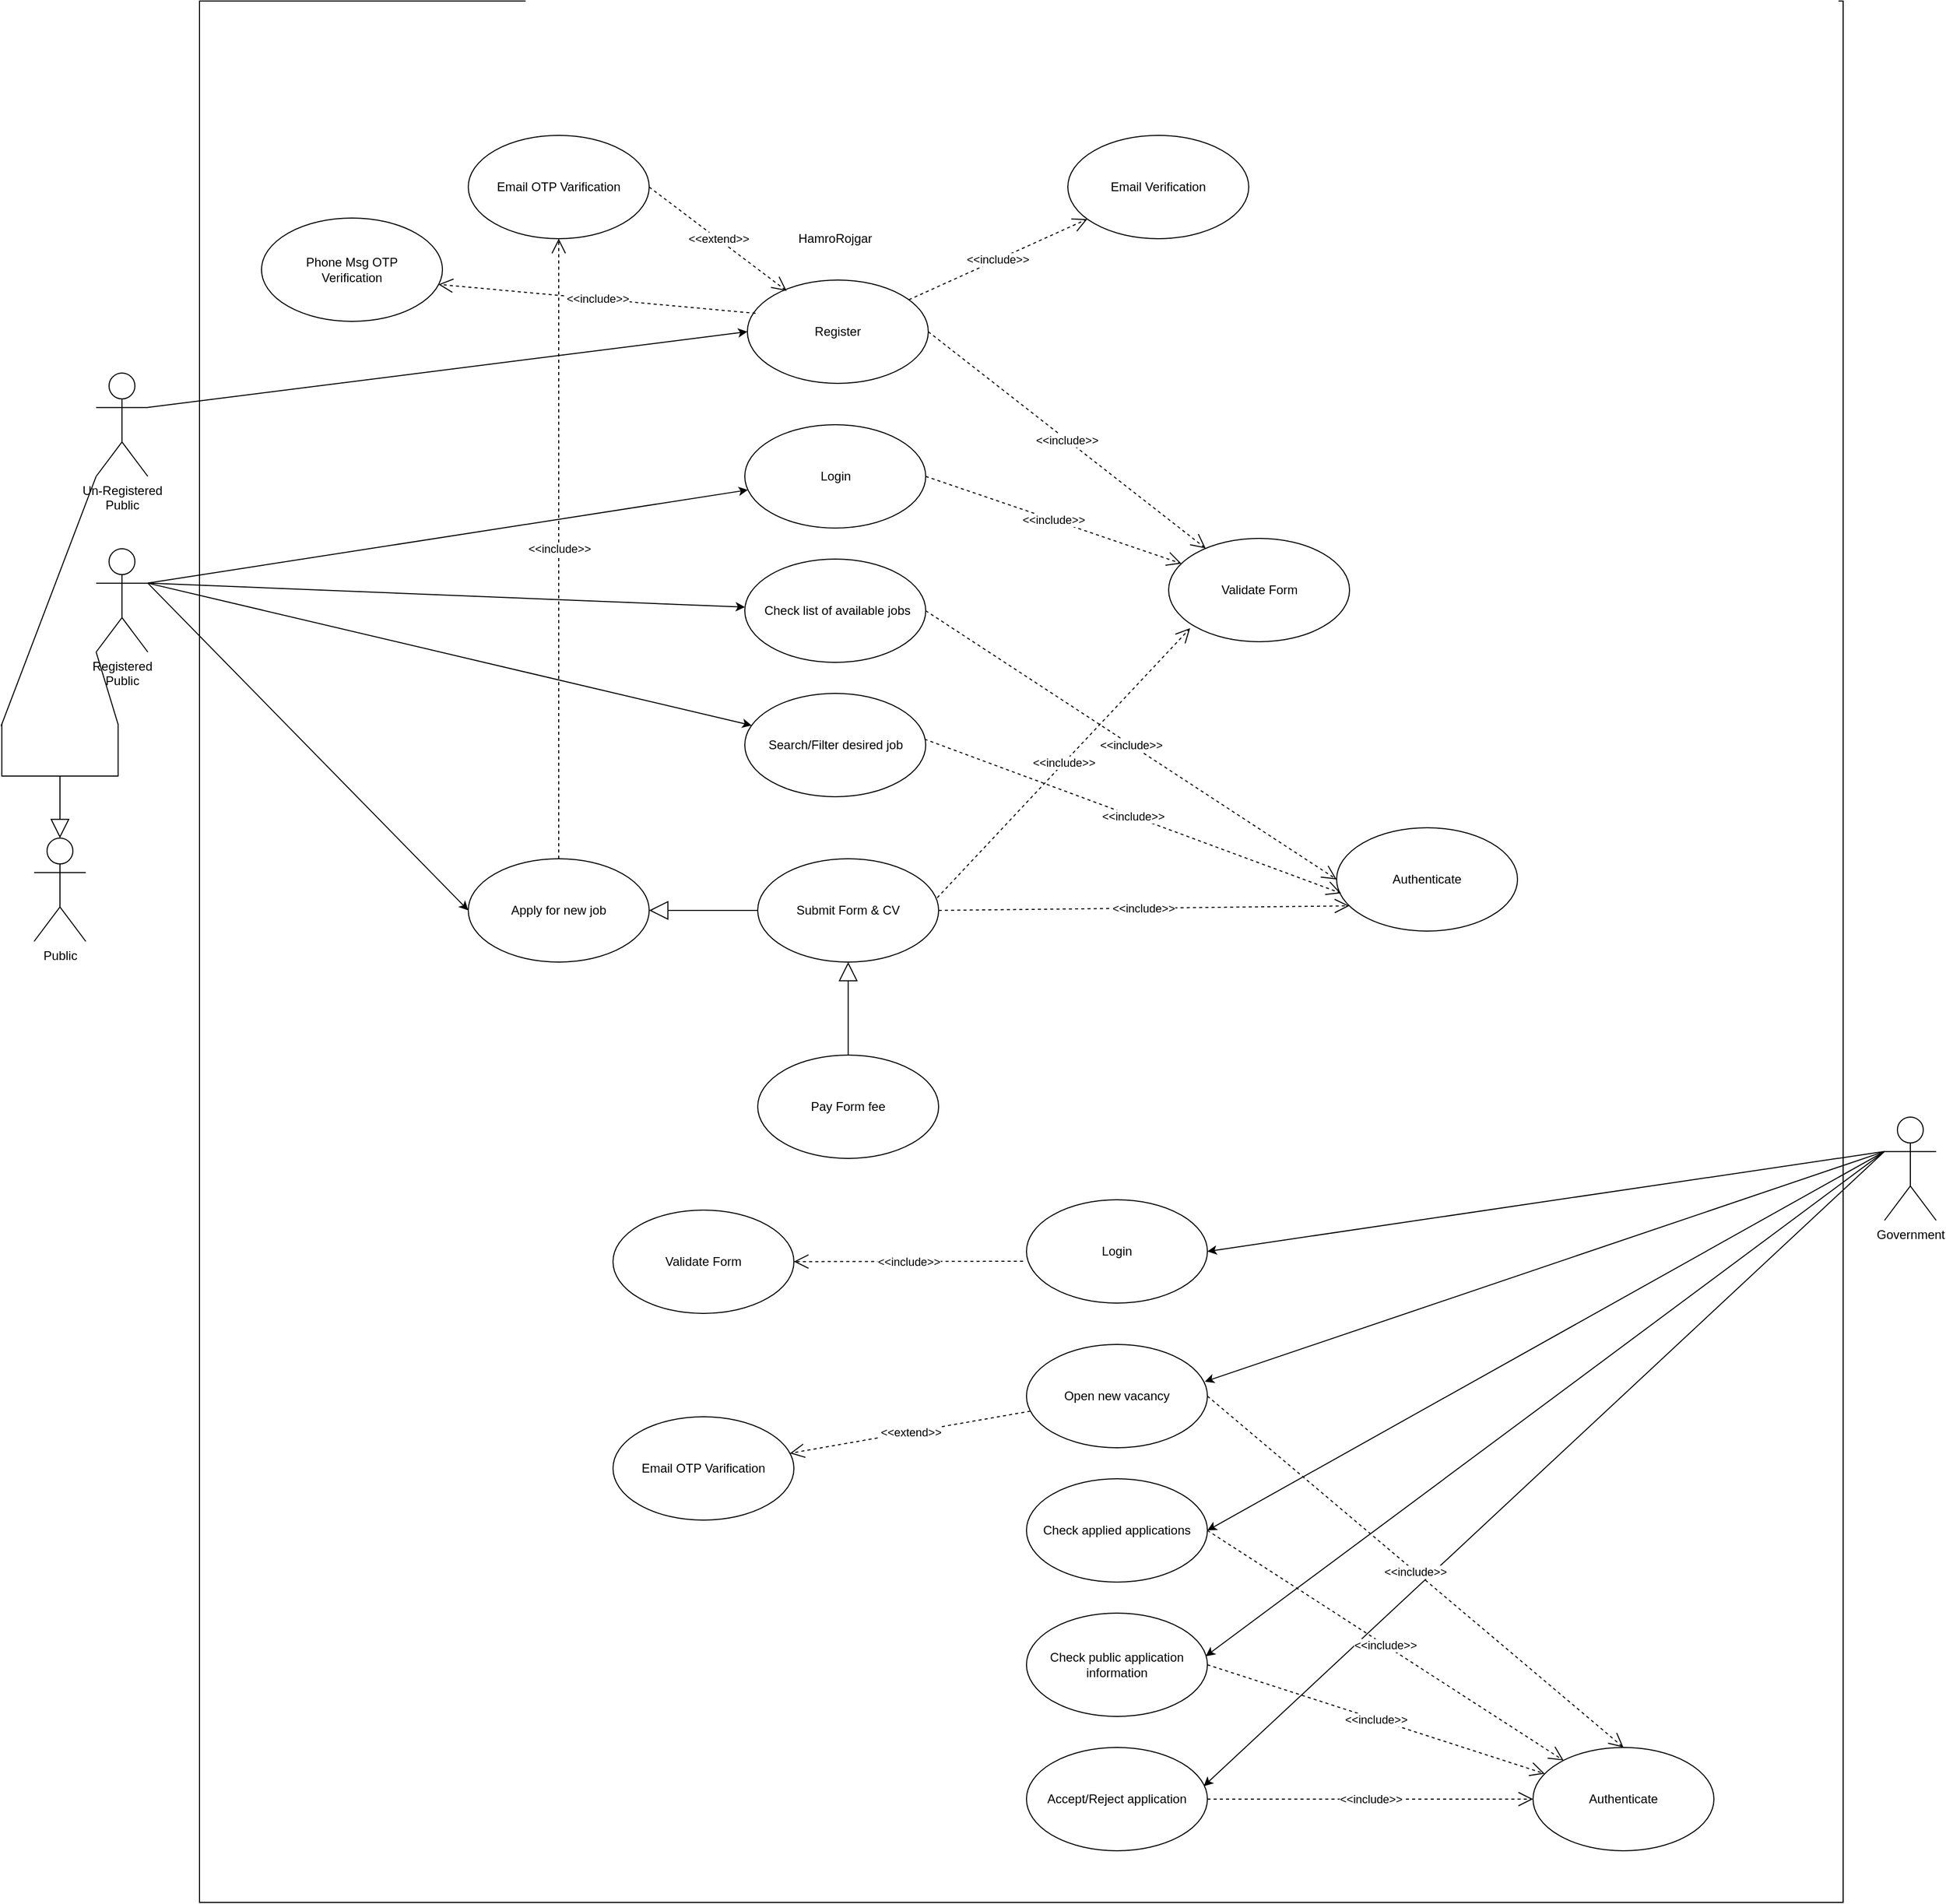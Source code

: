 <mxfile version="21.0.6" type="google"><diagram name="Use case" id="OMFyRlApNUv2j8pB8k78"><mxGraphModel grid="1" page="1" gridSize="10" guides="1" tooltips="1" connect="1" arrows="1" fold="1" pageScale="1" pageWidth="850" pageHeight="1100" math="0" shadow="0"><root><mxCell id="0"/><mxCell id="1" parent="0"/><mxCell id="ghi1EpkHJ62jX5csPK_m-1" value="" style="rounded=0;whiteSpace=wrap;html=1;" vertex="1" parent="1"><mxGeometry x="40" y="-240" width="1590" height="1840" as="geometry"/></mxCell><mxCell id="ghi1EpkHJ62jX5csPK_m-2" value="Public" style="shape=umlActor;verticalLabelPosition=bottom;verticalAlign=top;html=1;outlineConnect=0;" vertex="1" parent="1"><mxGeometry x="-120" y="570" width="50" height="100" as="geometry"/></mxCell><mxCell id="ghi1EpkHJ62jX5csPK_m-3" value="Government" style="shape=umlActor;verticalLabelPosition=bottom;verticalAlign=top;html=1;outlineConnect=0;" vertex="1" parent="1"><mxGeometry x="1670" y="840" width="50" height="100" as="geometry"/></mxCell><mxCell id="ghi1EpkHJ62jX5csPK_m-5" value="Login" style="ellipse;whiteSpace=wrap;html=1;" vertex="1" parent="1"><mxGeometry x="567.5" y="170" width="175" height="100" as="geometry"/></mxCell><mxCell id="ghi1EpkHJ62jX5csPK_m-35" value="&amp;nbsp;Check list of available jobs" style="ellipse;whiteSpace=wrap;html=1;" vertex="1" parent="1"><mxGeometry x="567.5" y="300" width="175" height="100" as="geometry"/></mxCell><mxCell id="ghi1EpkHJ62jX5csPK_m-36" value="Search/Filter desired job" style="ellipse;whiteSpace=wrap;html=1;" vertex="1" parent="1"><mxGeometry x="567.5" y="430" width="175" height="100" as="geometry"/></mxCell><mxCell id="ghi1EpkHJ62jX5csPK_m-37" value="Apply for new job" style="ellipse;whiteSpace=wrap;html=1;" vertex="1" parent="1"><mxGeometry x="300" y="590" width="175" height="100" as="geometry"/></mxCell><mxCell id="ghi1EpkHJ62jX5csPK_m-38" value="Open new vacancy" style="ellipse;whiteSpace=wrap;html=1;" vertex="1" parent="1"><mxGeometry x="840" y="1060" width="175" height="100" as="geometry"/></mxCell><mxCell id="ghi1EpkHJ62jX5csPK_m-39" value="Check applied applications" style="ellipse;whiteSpace=wrap;html=1;" vertex="1" parent="1"><mxGeometry x="840" y="1190" width="175" height="100" as="geometry"/></mxCell><mxCell id="ghi1EpkHJ62jX5csPK_m-40" value="Check public application information" style="ellipse;whiteSpace=wrap;html=1;" vertex="1" parent="1"><mxGeometry x="840" y="1320" width="175" height="100" as="geometry"/></mxCell><mxCell id="ghi1EpkHJ62jX5csPK_m-41" value="Accept/Reject application" style="ellipse;whiteSpace=wrap;html=1;" vertex="1" parent="1"><mxGeometry x="840" y="1450" width="175" height="100" as="geometry"/></mxCell><mxCell id="ghi1EpkHJ62jX5csPK_m-42" value="" style="endArrow=classic;html=1;rounded=0;exitX=1;exitY=0.333;exitDx=0;exitDy=0;exitPerimeter=0;" edge="1" parent="1" source="ghi1EpkHJ62jX5csPK_m-62" target="ghi1EpkHJ62jX5csPK_m-5"><mxGeometry width="50" height="50" relative="1" as="geometry"><mxPoint x="360" y="470" as="sourcePoint"/><mxPoint x="410" y="420" as="targetPoint"/></mxGeometry></mxCell><mxCell id="ghi1EpkHJ62jX5csPK_m-43" value="" style="endArrow=classic;html=1;rounded=0;exitX=1;exitY=0.333;exitDx=0;exitDy=0;exitPerimeter=0;" edge="1" parent="1" source="ghi1EpkHJ62jX5csPK_m-62" target="ghi1EpkHJ62jX5csPK_m-35"><mxGeometry width="50" height="50" relative="1" as="geometry"><mxPoint x="140" y="410" as="sourcePoint"/><mxPoint x="590" y="256" as="targetPoint"/></mxGeometry></mxCell><mxCell id="ghi1EpkHJ62jX5csPK_m-44" value="" style="endArrow=classic;html=1;rounded=0;exitX=1;exitY=0.333;exitDx=0;exitDy=0;exitPerimeter=0;" edge="1" parent="1" source="ghi1EpkHJ62jX5csPK_m-62" target="ghi1EpkHJ62jX5csPK_m-36"><mxGeometry width="50" height="50" relative="1" as="geometry"><mxPoint x="140" y="410" as="sourcePoint"/><mxPoint x="579" y="368" as="targetPoint"/></mxGeometry></mxCell><mxCell id="ghi1EpkHJ62jX5csPK_m-45" value="" style="endArrow=classic;html=1;rounded=0;exitX=1;exitY=0.333;exitDx=0;exitDy=0;exitPerimeter=0;entryX=0;entryY=0.5;entryDx=0;entryDy=0;" edge="1" parent="1" source="ghi1EpkHJ62jX5csPK_m-62" target="ghi1EpkHJ62jX5csPK_m-37"><mxGeometry width="50" height="50" relative="1" as="geometry"><mxPoint x="140" y="410" as="sourcePoint"/><mxPoint x="580" y="477" as="targetPoint"/></mxGeometry></mxCell><mxCell id="ghi1EpkHJ62jX5csPK_m-46" value="" style="endArrow=classic;html=1;rounded=0;exitX=0;exitY=0.333;exitDx=0;exitDy=0;exitPerimeter=0;entryX=0.986;entryY=0.36;entryDx=0;entryDy=0;entryPerimeter=0;" edge="1" parent="1" source="ghi1EpkHJ62jX5csPK_m-3" target="ghi1EpkHJ62jX5csPK_m-38"><mxGeometry width="50" height="50" relative="1" as="geometry"><mxPoint x="130" y="520" as="sourcePoint"/><mxPoint x="560" y="730" as="targetPoint"/></mxGeometry></mxCell><mxCell id="ghi1EpkHJ62jX5csPK_m-47" value="" style="endArrow=classic;html=1;rounded=0;exitX=0;exitY=0.333;exitDx=0;exitDy=0;exitPerimeter=0;entryX=1;entryY=0.5;entryDx=0;entryDy=0;" edge="1" parent="1" source="ghi1EpkHJ62jX5csPK_m-3" target="ghi1EpkHJ62jX5csPK_m-39"><mxGeometry width="50" height="50" relative="1" as="geometry"><mxPoint x="1200" y="420" as="sourcePoint"/><mxPoint x="750" y="736" as="targetPoint"/></mxGeometry></mxCell><mxCell id="ghi1EpkHJ62jX5csPK_m-48" value="" style="endArrow=classic;html=1;rounded=0;exitX=0;exitY=0.333;exitDx=0;exitDy=0;exitPerimeter=0;entryX=0.991;entryY=0.417;entryDx=0;entryDy=0;entryPerimeter=0;" edge="1" parent="1" source="ghi1EpkHJ62jX5csPK_m-3" target="ghi1EpkHJ62jX5csPK_m-40"><mxGeometry width="50" height="50" relative="1" as="geometry"><mxPoint x="1200" y="420" as="sourcePoint"/><mxPoint x="752" y="880" as="targetPoint"/></mxGeometry></mxCell><mxCell id="ghi1EpkHJ62jX5csPK_m-49" value="" style="endArrow=classic;html=1;rounded=0;exitX=0;exitY=0.333;exitDx=0;exitDy=0;exitPerimeter=0;entryX=0.98;entryY=0.375;entryDx=0;entryDy=0;entryPerimeter=0;" edge="1" parent="1" source="ghi1EpkHJ62jX5csPK_m-3" target="ghi1EpkHJ62jX5csPK_m-41"><mxGeometry width="50" height="50" relative="1" as="geometry"><mxPoint x="1200" y="420" as="sourcePoint"/><mxPoint x="751" y="1002" as="targetPoint"/></mxGeometry></mxCell><mxCell id="ghi1EpkHJ62jX5csPK_m-50" value="Register" style="ellipse;whiteSpace=wrap;html=1;" vertex="1" parent="1"><mxGeometry x="570" y="30" width="175" height="100" as="geometry"/></mxCell><mxCell id="ghi1EpkHJ62jX5csPK_m-51" value="" style="endArrow=classic;html=1;rounded=0;entryX=0;entryY=0.5;entryDx=0;entryDy=0;exitX=1;exitY=0.333;exitDx=0;exitDy=0;exitPerimeter=0;" edge="1" parent="1" source="ghi1EpkHJ62jX5csPK_m-65" target="ghi1EpkHJ62jX5csPK_m-50"><mxGeometry width="50" height="50" relative="1" as="geometry"><mxPoint x="-20" y="570" as="sourcePoint"/><mxPoint x="590" y="256" as="targetPoint"/></mxGeometry></mxCell><mxCell id="ghi1EpkHJ62jX5csPK_m-52" value="HamroRojgar" style="text;html=1;strokeColor=none;fillColor=none;align=center;verticalAlign=middle;whiteSpace=wrap;rounded=0;" vertex="1" parent="1"><mxGeometry x="605" y="-30" width="100" height="40" as="geometry"/></mxCell><mxCell id="ghi1EpkHJ62jX5csPK_m-61" value="" style="endArrow=block;endSize=16;endFill=0;html=1;rounded=0;exitX=0.5;exitY=1;exitDx=0;exitDy=0;" edge="1" parent="1" source="ghi1EpkHJ62jX5csPK_m-67" target="ghi1EpkHJ62jX5csPK_m-2"><mxGeometry width="160" relative="1" as="geometry"><mxPoint x="-330" y="369.31" as="sourcePoint"/><mxPoint x="-170" y="369.31" as="targetPoint"/></mxGeometry></mxCell><mxCell id="ghi1EpkHJ62jX5csPK_m-62" value="Registered &lt;br&gt;Public" style="shape=umlActor;verticalLabelPosition=bottom;verticalAlign=top;html=1;outlineConnect=0;" vertex="1" parent="1"><mxGeometry x="-60" y="290" width="50" height="100" as="geometry"/></mxCell><mxCell id="ghi1EpkHJ62jX5csPK_m-65" value="Un-Registered &lt;br&gt;Public" style="shape=umlActor;verticalLabelPosition=bottom;verticalAlign=top;html=1;outlineConnect=0;" vertex="1" parent="1"><mxGeometry x="-60" y="120" width="50" height="100" as="geometry"/></mxCell><mxCell id="ghi1EpkHJ62jX5csPK_m-67" value="" style="shape=partialRectangle;whiteSpace=wrap;html=1;bottom=1;right=1;left=1;top=0;fillColor=none;routingCenterX=-0.5;rotation=0;" vertex="1" parent="1"><mxGeometry x="-151.25" y="460" width="112.5" height="50" as="geometry"/></mxCell><mxCell id="ghi1EpkHJ62jX5csPK_m-72" value="" style="endArrow=none;html=1;rounded=0;exitX=0;exitY=1;exitDx=0;exitDy=0;exitPerimeter=0;entryX=-0.006;entryY=0.032;entryDx=0;entryDy=0;entryPerimeter=0;" edge="1" parent="1" source="ghi1EpkHJ62jX5csPK_m-65" target="ghi1EpkHJ62jX5csPK_m-67"><mxGeometry width="50" height="50" relative="1" as="geometry"><mxPoint x="120" y="580" as="sourcePoint"/><mxPoint x="170" y="530" as="targetPoint"/></mxGeometry></mxCell><mxCell id="ghi1EpkHJ62jX5csPK_m-75" value="" style="endArrow=none;html=1;rounded=0;exitX=0;exitY=1;exitDx=0;exitDy=0;exitPerimeter=0;entryX=1;entryY=0;entryDx=0;entryDy=0;" edge="1" parent="1" source="ghi1EpkHJ62jX5csPK_m-62" target="ghi1EpkHJ62jX5csPK_m-67"><mxGeometry width="50" height="50" relative="1" as="geometry"><mxPoint x="-35" y="690" as="sourcePoint"/><mxPoint x="-28" y="518" as="targetPoint"/></mxGeometry></mxCell><mxCell id="ghi1EpkHJ62jX5csPK_m-78" value="Validate Form" style="ellipse;whiteSpace=wrap;html=1;" vertex="1" parent="1"><mxGeometry x="977.5" y="280" width="175" height="100" as="geometry"/></mxCell><mxCell id="ghi1EpkHJ62jX5csPK_m-79" value="&amp;lt;&amp;lt;include&amp;gt;&amp;gt;" style="endArrow=open;endSize=12;dashed=1;html=1;rounded=0;exitX=1;exitY=0.5;exitDx=0;exitDy=0;" edge="1" parent="1" source="ghi1EpkHJ62jX5csPK_m-50" target="ghi1EpkHJ62jX5csPK_m-78"><mxGeometry width="160" relative="1" as="geometry"><mxPoint x="780" y="180" as="sourcePoint"/><mxPoint x="940" y="180" as="targetPoint"/></mxGeometry></mxCell><mxCell id="ghi1EpkHJ62jX5csPK_m-80" value="&amp;lt;&amp;lt;include&amp;gt;&amp;gt;" style="endArrow=open;endSize=12;dashed=1;html=1;rounded=0;exitX=1;exitY=0.5;exitDx=0;exitDy=0;" edge="1" parent="1" source="ghi1EpkHJ62jX5csPK_m-5" target="ghi1EpkHJ62jX5csPK_m-78"><mxGeometry width="160" relative="1" as="geometry"><mxPoint x="753" y="100" as="sourcePoint"/><mxPoint x="984" y="226" as="targetPoint"/></mxGeometry></mxCell><mxCell id="ghi1EpkHJ62jX5csPK_m-83" value="Submit Form &amp;amp; CV" style="ellipse;whiteSpace=wrap;html=1;" vertex="1" parent="1"><mxGeometry x="580" y="590" width="175" height="100" as="geometry"/></mxCell><mxCell id="ghi1EpkHJ62jX5csPK_m-86" value="" style="endArrow=block;endSize=16;endFill=0;html=1;rounded=0;exitX=0;exitY=0.5;exitDx=0;exitDy=0;entryX=1;entryY=0.5;entryDx=0;entryDy=0;" edge="1" parent="1" source="ghi1EpkHJ62jX5csPK_m-83" target="ghi1EpkHJ62jX5csPK_m-37"><mxGeometry width="160" relative="1" as="geometry"><mxPoint x="288.024" y="740.005" as="sourcePoint"/><mxPoint x="460" y="620" as="targetPoint"/></mxGeometry></mxCell><mxCell id="ghi1EpkHJ62jX5csPK_m-87" value="&amp;lt;&amp;lt;include&amp;gt;&amp;gt;" style="endArrow=open;endSize=12;dashed=1;html=1;rounded=0;exitX=0.992;exitY=0.378;exitDx=0;exitDy=0;entryX=0.119;entryY=0.869;entryDx=0;entryDy=0;entryPerimeter=0;exitPerimeter=0;" edge="1" parent="1" source="ghi1EpkHJ62jX5csPK_m-83" target="ghi1EpkHJ62jX5csPK_m-78"><mxGeometry width="160" relative="1" as="geometry"><mxPoint x="752" y="230" as="sourcePoint"/><mxPoint x="961" y="251" as="targetPoint"/></mxGeometry></mxCell><mxCell id="ghi1EpkHJ62jX5csPK_m-88" value="Authenticate" style="ellipse;whiteSpace=wrap;html=1;" vertex="1" parent="1"><mxGeometry x="1330" y="1450" width="175" height="100" as="geometry"/></mxCell><mxCell id="ghi1EpkHJ62jX5csPK_m-89" value="&amp;lt;&amp;lt;include&amp;gt;&amp;gt;" style="endArrow=open;endSize=12;dashed=1;html=1;rounded=0;exitX=1;exitY=0.5;exitDx=0;exitDy=0;" edge="1" parent="1" source="ghi1EpkHJ62jX5csPK_m-41" target="ghi1EpkHJ62jX5csPK_m-88"><mxGeometry width="160" relative="1" as="geometry"><mxPoint x="990" y="1158" as="sourcePoint"/><mxPoint x="1220" y="842" as="targetPoint"/></mxGeometry></mxCell><mxCell id="ghi1EpkHJ62jX5csPK_m-90" value="&amp;lt;&amp;lt;include&amp;gt;&amp;gt;" style="endArrow=open;endSize=12;dashed=1;html=1;rounded=0;exitX=1;exitY=0.5;exitDx=0;exitDy=0;" edge="1" parent="1" source="ghi1EpkHJ62jX5csPK_m-40" target="ghi1EpkHJ62jX5csPK_m-88"><mxGeometry width="160" relative="1" as="geometry"><mxPoint x="752" y="1130" as="sourcePoint"/><mxPoint x="1136" y="1097" as="targetPoint"/></mxGeometry></mxCell><mxCell id="ghi1EpkHJ62jX5csPK_m-91" value="&amp;lt;&amp;lt;include&amp;gt;&amp;gt;" style="endArrow=open;endSize=12;dashed=1;html=1;rounded=0;exitX=1;exitY=0.5;exitDx=0;exitDy=0;" edge="1" parent="1" source="ghi1EpkHJ62jX5csPK_m-39" target="ghi1EpkHJ62jX5csPK_m-88"><mxGeometry width="160" relative="1" as="geometry"><mxPoint x="752" y="1010" as="sourcePoint"/><mxPoint x="1139" y="1076" as="targetPoint"/></mxGeometry></mxCell><mxCell id="ghi1EpkHJ62jX5csPK_m-92" value="&amp;lt;&amp;lt;include&amp;gt;&amp;gt;" style="endArrow=open;endSize=12;dashed=1;html=1;rounded=0;exitX=1;exitY=0.5;exitDx=0;exitDy=0;entryX=0.5;entryY=0;entryDx=0;entryDy=0;" edge="1" parent="1" source="ghi1EpkHJ62jX5csPK_m-38" target="ghi1EpkHJ62jX5csPK_m-88"><mxGeometry width="160" relative="1" as="geometry"><mxPoint x="753" y="880" as="sourcePoint"/><mxPoint x="1154" y="1059" as="targetPoint"/></mxGeometry></mxCell><mxCell id="ghi1EpkHJ62jX5csPK_m-93" value="Authenticate" style="ellipse;whiteSpace=wrap;html=1;" vertex="1" parent="1"><mxGeometry x="1140" y="560" width="175" height="100" as="geometry"/></mxCell><mxCell id="ghi1EpkHJ62jX5csPK_m-94" value="&amp;lt;&amp;lt;include&amp;gt;&amp;gt;" style="endArrow=open;endSize=12;dashed=1;html=1;rounded=0;exitX=1;exitY=0.5;exitDx=0;exitDy=0;entryX=0;entryY=0.5;entryDx=0;entryDy=0;" edge="1" parent="1" source="ghi1EpkHJ62jX5csPK_m-35" target="ghi1EpkHJ62jX5csPK_m-93"><mxGeometry width="160" relative="1" as="geometry"><mxPoint x="753" y="100" as="sourcePoint"/><mxPoint x="1060" y="100" as="targetPoint"/></mxGeometry></mxCell><mxCell id="ghi1EpkHJ62jX5csPK_m-95" value="&amp;lt;&amp;lt;include&amp;gt;&amp;gt;" style="endArrow=open;endSize=12;dashed=1;html=1;rounded=0;exitX=1;exitY=0.5;exitDx=0;exitDy=0;entryX=0.07;entryY=0.756;entryDx=0;entryDy=0;entryPerimeter=0;" edge="1" parent="1" source="ghi1EpkHJ62jX5csPK_m-83" target="ghi1EpkHJ62jX5csPK_m-93"><mxGeometry width="160" relative="1" as="geometry"><mxPoint x="753" y="360" as="sourcePoint"/><mxPoint x="1060" y="270" as="targetPoint"/></mxGeometry></mxCell><mxCell id="ghi1EpkHJ62jX5csPK_m-96" value="&amp;lt;&amp;lt;include&amp;gt;&amp;gt;" style="endArrow=open;endSize=12;dashed=1;html=1;rounded=0;exitX=0.994;exitY=0.443;exitDx=0;exitDy=0;entryX=0.025;entryY=0.634;entryDx=0;entryDy=0;entryPerimeter=0;exitPerimeter=0;" edge="1" parent="1" source="ghi1EpkHJ62jX5csPK_m-36" target="ghi1EpkHJ62jX5csPK_m-93"><mxGeometry width="160" relative="1" as="geometry"><mxPoint x="753" y="625" as="sourcePoint"/><mxPoint x="1072" y="296" as="targetPoint"/></mxGeometry></mxCell><mxCell id="ghi1EpkHJ62jX5csPK_m-100" value="Pay Form fee" style="ellipse;whiteSpace=wrap;html=1;" vertex="1" parent="1"><mxGeometry x="580" y="780" width="175" height="100" as="geometry"/></mxCell><mxCell id="ghi1EpkHJ62jX5csPK_m-101" value="" style="endArrow=block;endSize=16;endFill=0;html=1;rounded=0;entryX=0.5;entryY=1;entryDx=0;entryDy=0;" edge="1" parent="1" source="ghi1EpkHJ62jX5csPK_m-100" target="ghi1EpkHJ62jX5csPK_m-83"><mxGeometry width="160" relative="1" as="geometry"><mxPoint x="575" y="800" as="sourcePoint"/><mxPoint x="470" y="800" as="targetPoint"/></mxGeometry></mxCell><mxCell id="ghi1EpkHJ62jX5csPK_m-105" value="Email OTP Varification" style="ellipse;whiteSpace=wrap;html=1;" vertex="1" parent="1"><mxGeometry x="300" y="-110" width="175" height="100" as="geometry"/></mxCell><mxCell id="ghi1EpkHJ62jX5csPK_m-106" value="Phone Msg OTP &lt;br&gt;Verification" style="ellipse;whiteSpace=wrap;html=1;" vertex="1" parent="1"><mxGeometry x="100" y="-30" width="175" height="100" as="geometry"/></mxCell><mxCell id="ghi1EpkHJ62jX5csPK_m-107" value="&amp;lt;&amp;lt;include&amp;gt;&amp;gt;" style="endArrow=open;endSize=12;dashed=1;html=1;rounded=0;exitX=0.045;exitY=0.322;exitDx=0;exitDy=0;entryX=0.978;entryY=0.642;entryDx=0;entryDy=0;exitPerimeter=0;entryPerimeter=0;" edge="1" parent="1" source="ghi1EpkHJ62jX5csPK_m-50" target="ghi1EpkHJ62jX5csPK_m-106"><mxGeometry width="160" relative="1" as="geometry"><mxPoint x="755" y="90" as="sourcePoint"/><mxPoint x="1023" y="300" as="targetPoint"/></mxGeometry></mxCell><mxCell id="ghi1EpkHJ62jX5csPK_m-108" value="&amp;lt;&amp;lt;include&amp;gt;&amp;gt;" style="endArrow=open;endSize=12;dashed=1;html=1;rounded=0;" edge="1" parent="1" source="ghi1EpkHJ62jX5csPK_m-37" target="ghi1EpkHJ62jX5csPK_m-105"><mxGeometry width="160" relative="1" as="geometry"><mxPoint x="588" y="72" as="sourcePoint"/><mxPoint x="321" y="24" as="targetPoint"/></mxGeometry></mxCell><mxCell id="ghi1EpkHJ62jX5csPK_m-109" value="&amp;lt;&amp;lt;extend&amp;gt;&amp;gt;" style="endArrow=open;endSize=12;dashed=1;html=1;rounded=0;exitX=1;exitY=0.5;exitDx=0;exitDy=0;entryX=0.217;entryY=0.105;entryDx=0;entryDy=0;entryPerimeter=0;" edge="1" parent="1" source="ghi1EpkHJ62jX5csPK_m-105" target="ghi1EpkHJ62jX5csPK_m-50"><mxGeometry width="160" relative="1" as="geometry"><mxPoint x="803.5" as="sourcePoint"/><mxPoint x="745" y="80" as="targetPoint"/></mxGeometry></mxCell><mxCell id="ghi1EpkHJ62jX5csPK_m-110" value="Email Verification" style="ellipse;whiteSpace=wrap;html=1;" vertex="1" parent="1"><mxGeometry x="880" y="-110" width="175" height="100" as="geometry"/></mxCell><mxCell id="ghi1EpkHJ62jX5csPK_m-111" value="&amp;lt;&amp;lt;include&amp;gt;&amp;gt;" style="endArrow=open;endSize=12;dashed=1;html=1;rounded=0;" edge="1" parent="1" source="ghi1EpkHJ62jX5csPK_m-50" target="ghi1EpkHJ62jX5csPK_m-110"><mxGeometry width="160" relative="1" as="geometry"><mxPoint x="588" y="72" as="sourcePoint"/><mxPoint x="231" y="24" as="targetPoint"/></mxGeometry></mxCell><mxCell id="ghi1EpkHJ62jX5csPK_m-112" value="Email OTP Varification" style="ellipse;whiteSpace=wrap;html=1;" vertex="1" parent="1"><mxGeometry x="440" y="1130" width="175" height="100" as="geometry"/></mxCell><mxCell id="ghi1EpkHJ62jX5csPK_m-128" value="Login" style="ellipse;whiteSpace=wrap;html=1;" vertex="1" parent="1"><mxGeometry x="840" y="920" width="175" height="100" as="geometry"/></mxCell><mxCell id="ghi1EpkHJ62jX5csPK_m-129" value="" style="endArrow=classic;html=1;rounded=0;exitX=0;exitY=0.333;exitDx=0;exitDy=0;exitPerimeter=0;entryX=1;entryY=0.5;entryDx=0;entryDy=0;" edge="1" parent="1" source="ghi1EpkHJ62jX5csPK_m-3" target="ghi1EpkHJ62jX5csPK_m-128"><mxGeometry width="50" height="50" relative="1" as="geometry"><mxPoint x="1360" y="893" as="sourcePoint"/><mxPoint x="1023" y="1106" as="targetPoint"/></mxGeometry></mxCell><mxCell id="ghi1EpkHJ62jX5csPK_m-130" value="Validate Form" style="ellipse;whiteSpace=wrap;html=1;" vertex="1" parent="1"><mxGeometry x="440" y="930" width="175" height="100" as="geometry"/></mxCell><mxCell id="ghi1EpkHJ62jX5csPK_m-131" value="&amp;lt;&amp;lt;include&amp;gt;&amp;gt;" style="endArrow=open;endSize=12;dashed=1;html=1;rounded=0;exitX=-0.019;exitY=0.595;exitDx=0;exitDy=0;exitPerimeter=0;" edge="1" parent="1" source="ghi1EpkHJ62jX5csPK_m-128" target="ghi1EpkHJ62jX5csPK_m-130"><mxGeometry width="160" relative="1" as="geometry"><mxPoint x="1025" y="1120" as="sourcePoint"/><mxPoint x="1428" y="1460" as="targetPoint"/></mxGeometry></mxCell><mxCell id="ghi1EpkHJ62jX5csPK_m-132" value="&amp;lt;&amp;lt;extend&amp;gt;&amp;gt;" style="endArrow=open;endSize=12;dashed=1;html=1;rounded=0;" edge="1" parent="1" source="ghi1EpkHJ62jX5csPK_m-38" target="ghi1EpkHJ62jX5csPK_m-112"><mxGeometry x="-0.001" width="160" relative="1" as="geometry"><mxPoint x="847" y="990" as="sourcePoint"/><mxPoint x="625" y="990" as="targetPoint"/><mxPoint as="offset"/></mxGeometry></mxCell></root></mxGraphModel></diagram></mxfile>